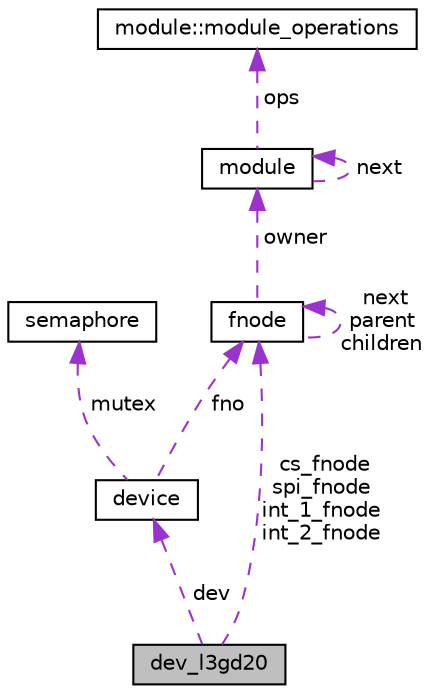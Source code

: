 digraph "dev_l3gd20"
{
  edge [fontname="Helvetica",fontsize="10",labelfontname="Helvetica",labelfontsize="10"];
  node [fontname="Helvetica",fontsize="10",shape=record];
  Node1 [label="dev_l3gd20",height=0.2,width=0.4,color="black", fillcolor="grey75", style="filled", fontcolor="black"];
  Node2 -> Node1 [dir="back",color="darkorchid3",fontsize="10",style="dashed",label=" cs_fnode\nspi_fnode\nint_1_fnode\nint_2_fnode" ,fontname="Helvetica"];
  Node2 [label="fnode",height=0.2,width=0.4,color="black", fillcolor="white", style="filled",URL="$structfnode.html"];
  Node2 -> Node2 [dir="back",color="darkorchid3",fontsize="10",style="dashed",label=" next\nparent\nchildren" ,fontname="Helvetica"];
  Node3 -> Node2 [dir="back",color="darkorchid3",fontsize="10",style="dashed",label=" owner" ,fontname="Helvetica"];
  Node3 [label="module",height=0.2,width=0.4,color="black", fillcolor="white", style="filled",URL="$structmodule.html"];
  Node4 -> Node3 [dir="back",color="darkorchid3",fontsize="10",style="dashed",label=" ops" ,fontname="Helvetica"];
  Node4 [label="module::module_operations",height=0.2,width=0.4,color="black", fillcolor="white", style="filled",URL="$structmodule_1_1module__operations.html"];
  Node3 -> Node3 [dir="back",color="darkorchid3",fontsize="10",style="dashed",label=" next" ,fontname="Helvetica"];
  Node5 -> Node1 [dir="back",color="darkorchid3",fontsize="10",style="dashed",label=" dev" ,fontname="Helvetica"];
  Node5 [label="device",height=0.2,width=0.4,color="black", fillcolor="white", style="filled",URL="$structdevice.html"];
  Node2 -> Node5 [dir="back",color="darkorchid3",fontsize="10",style="dashed",label=" fno" ,fontname="Helvetica"];
  Node6 -> Node5 [dir="back",color="darkorchid3",fontsize="10",style="dashed",label=" mutex" ,fontname="Helvetica"];
  Node6 [label="semaphore",height=0.2,width=0.4,color="black", fillcolor="white", style="filled",URL="$structsemaphore.html"];
}
